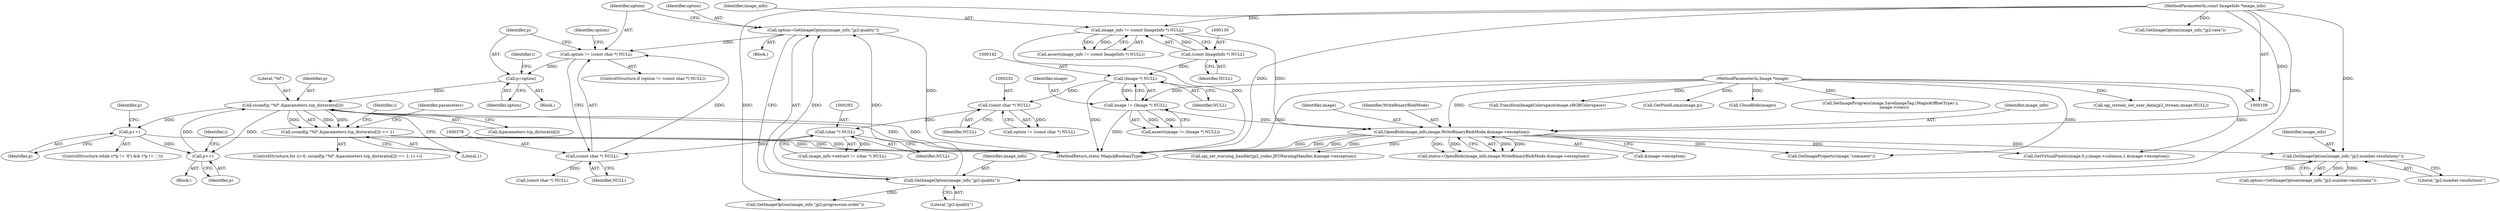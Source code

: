 digraph "0_ImageMagick_3d5ac8c20846871f1eb3068b65f93da7cd33bfd0_0@API" {
"1000390" [label="(Call,sscanf(p,\"%f\",&parameters.tcp_distoratio[i]))"];
"1000382" [label="(Call,p=option)"];
"1000375" [label="(Call,option != (const char *) NULL)"];
"1000369" [label="(Call,option=GetImageOption(image_info,\"jp2:quality\"))"];
"1000371" [label="(Call,GetImageOption(image_info,\"jp2:quality\"))"];
"1000225" [label="(Call,GetImageOption(image_info,\"jp2:number-resolutions\"))"];
"1000167" [label="(Call,OpenBlob(image_info,image,WriteBinaryBlobMode,&image->exception))"];
"1000127" [label="(Call,image_info != (const ImageInfo *) NULL)"];
"1000110" [label="(MethodParameterIn,const ImageInfo *image_info)"];
"1000129" [label="(Call,(const ImageInfo *) NULL)"];
"1000139" [label="(Call,image != (Image *) NULL)"];
"1000111" [label="(MethodParameterIn,Image *image)"];
"1000141" [label="(Call,(Image *) NULL)"];
"1000377" [label="(Call,(const char *) NULL)"];
"1000291" [label="(Call,(char *) NULL)"];
"1000231" [label="(Call,(const char *) NULL)"];
"1000426" [label="(Call,p++)"];
"1000390" [label="(Call,sscanf(p,\"%f\",&parameters.tcp_distoratio[i]))"];
"1000418" [label="(Call,p++)"];
"1000389" [label="(Call,sscanf(p,\"%f\",&parameters.tcp_distoratio[i]) == 1)"];
"1000392" [label="(Literal,\"%f\")"];
"1000369" [label="(Call,option=GetImageOption(image_info,\"jp2:quality\"))"];
"1000441" [label="(Identifier,option)"];
"1000169" [label="(Identifier,image)"];
"1000448" [label="(Call,(const char *) NULL)"];
"1000390" [label="(Call,sscanf(p,\"%f\",&parameters.tcp_distoratio[i]))"];
"1000957" [label="(Call,GetVirtualPixels(image,0,y,image->columns,1,&image->exception))"];
"1000143" [label="(Identifier,NULL)"];
"1000509" [label="(Call,GetImageOption(image_info,\"jp2:rate\"))"];
"1000380" [label="(Block,)"];
"1000167" [label="(Call,OpenBlob(image_info,image,WriteBinaryBlobMode,&image->exception))"];
"1000227" [label="(Literal,\"jp2:number-resolutions\")"];
"1000226" [label="(Identifier,image_info)"];
"1001237" [label="(Call,opj_stream_set_user_data(jp2_stream,image,NULL))"];
"1000393" [label="(Call,&parameters.tcp_distoratio[i])"];
"1000385" [label="(ControlStructure,for (i=0; sscanf(p,\"%f\",&parameters.tcp_distoratio[i]) == 1; i++))"];
"1000408" [label="(ControlStructure,while ((*p != '\0') && (*p != ',')))"];
"1000165" [label="(Call,status=OpenBlob(image_info,image,WriteBinaryBlobMode,&image->exception))"];
"1000374" [label="(ControlStructure,if (option != (const char *) NULL))"];
"1000442" [label="(Call,GetImageOption(image_info,\"jp2:progression-order\"))"];
"1000657" [label="(Call,TransformImageColorspace(image,sRGBColorspace))"];
"1000229" [label="(Call,option != (const char *) NULL)"];
"1000405" [label="(Identifier,i)"];
"1000418" [label="(Call,p++)"];
"1000391" [label="(Identifier,p)"];
"1000233" [label="(Identifier,NULL)"];
"1000127" [label="(Call,image_info != (const ImageInfo *) NULL)"];
"1000111" [label="(MethodParameterIn,Image *image)"];
"1000399" [label="(Literal,1)"];
"1000225" [label="(Call,GetImageOption(image_info,\"jp2:number-resolutions\"))"];
"1000376" [label="(Identifier,option)"];
"1001297" [label="(MethodReturn,static MagickBooleanType)"];
"1000131" [label="(Identifier,NULL)"];
"1000287" [label="(Call,image_info->extract != (char *) NULL)"];
"1001079" [label="(Call,GetPixelLuma(image,p))"];
"1000231" [label="(Call,(const char *) NULL)"];
"1000112" [label="(Block,)"];
"1000430" [label="(Identifier,parameters)"];
"1000110" [label="(MethodParameterIn,const ImageInfo *image_info)"];
"1000375" [label="(Call,option != (const char *) NULL)"];
"1000426" [label="(Call,p++)"];
"1000371" [label="(Call,GetImageOption(image_info,\"jp2:quality\"))"];
"1000382" [label="(Call,p=option)"];
"1000291" [label="(Call,(char *) NULL)"];
"1000293" [label="(Identifier,NULL)"];
"1000170" [label="(Identifier,WriteBinaryBlobMode)"];
"1000377" [label="(Call,(const char *) NULL)"];
"1001293" [label="(Call,CloseBlob(image))"];
"1000372" [label="(Identifier,image_info)"];
"1000140" [label="(Identifier,image)"];
"1000389" [label="(Call,sscanf(p,\"%f\",&parameters.tcp_distoratio[i]) == 1)"];
"1000379" [label="(Identifier,NULL)"];
"1000427" [label="(Identifier,p)"];
"1000141" [label="(Call,(Image *) NULL)"];
"1000603" [label="(Call,GetImageProperty(image,\"comment\"))"];
"1000419" [label="(Identifier,p)"];
"1001157" [label="(Call,SetImageProgress(image,SaveImageTag,(MagickOffsetType) y,\n      image->rows))"];
"1000373" [label="(Literal,\"jp2:quality\")"];
"1000139" [label="(Call,image != (Image *) NULL)"];
"1000412" [label="(Identifier,p)"];
"1000171" [label="(Call,&image->exception)"];
"1000168" [label="(Identifier,image_info)"];
"1000370" [label="(Identifier,option)"];
"1000223" [label="(Call,option=GetImageOption(image_info,\"jp2:number-resolutions\"))"];
"1000129" [label="(Call,(const ImageInfo *) NULL)"];
"1000126" [label="(Call,assert(image_info != (const ImageInfo *) NULL))"];
"1000402" [label="(Block,)"];
"1000138" [label="(Call,assert(image != (Image *) NULL))"];
"1000384" [label="(Identifier,option)"];
"1000383" [label="(Identifier,p)"];
"1001201" [label="(Call,opj_set_warning_handler(jp2_codec,JP2WarningHandler,&image->exception))"];
"1000128" [label="(Identifier,image_info)"];
"1000401" [label="(Identifier,i)"];
"1000387" [label="(Identifier,i)"];
"1000390" -> "1000389"  [label="AST: "];
"1000390" -> "1000393"  [label="CFG: "];
"1000391" -> "1000390"  [label="AST: "];
"1000392" -> "1000390"  [label="AST: "];
"1000393" -> "1000390"  [label="AST: "];
"1000399" -> "1000390"  [label="CFG: "];
"1000390" -> "1001297"  [label="DDG: "];
"1000390" -> "1001297"  [label="DDG: "];
"1000390" -> "1000389"  [label="DDG: "];
"1000390" -> "1000389"  [label="DDG: "];
"1000390" -> "1000389"  [label="DDG: "];
"1000382" -> "1000390"  [label="DDG: "];
"1000426" -> "1000390"  [label="DDG: "];
"1000390" -> "1000418"  [label="DDG: "];
"1000390" -> "1000426"  [label="DDG: "];
"1000382" -> "1000380"  [label="AST: "];
"1000382" -> "1000384"  [label="CFG: "];
"1000383" -> "1000382"  [label="AST: "];
"1000384" -> "1000382"  [label="AST: "];
"1000387" -> "1000382"  [label="CFG: "];
"1000375" -> "1000382"  [label="DDG: "];
"1000375" -> "1000374"  [label="AST: "];
"1000375" -> "1000377"  [label="CFG: "];
"1000376" -> "1000375"  [label="AST: "];
"1000377" -> "1000375"  [label="AST: "];
"1000383" -> "1000375"  [label="CFG: "];
"1000441" -> "1000375"  [label="CFG: "];
"1000369" -> "1000375"  [label="DDG: "];
"1000377" -> "1000375"  [label="DDG: "];
"1000369" -> "1000112"  [label="AST: "];
"1000369" -> "1000371"  [label="CFG: "];
"1000370" -> "1000369"  [label="AST: "];
"1000371" -> "1000369"  [label="AST: "];
"1000376" -> "1000369"  [label="CFG: "];
"1000369" -> "1001297"  [label="DDG: "];
"1000371" -> "1000369"  [label="DDG: "];
"1000371" -> "1000369"  [label="DDG: "];
"1000371" -> "1000373"  [label="CFG: "];
"1000372" -> "1000371"  [label="AST: "];
"1000373" -> "1000371"  [label="AST: "];
"1000225" -> "1000371"  [label="DDG: "];
"1000110" -> "1000371"  [label="DDG: "];
"1000371" -> "1000442"  [label="DDG: "];
"1000225" -> "1000223"  [label="AST: "];
"1000225" -> "1000227"  [label="CFG: "];
"1000226" -> "1000225"  [label="AST: "];
"1000227" -> "1000225"  [label="AST: "];
"1000223" -> "1000225"  [label="CFG: "];
"1000225" -> "1000223"  [label="DDG: "];
"1000225" -> "1000223"  [label="DDG: "];
"1000167" -> "1000225"  [label="DDG: "];
"1000110" -> "1000225"  [label="DDG: "];
"1000167" -> "1000165"  [label="AST: "];
"1000167" -> "1000171"  [label="CFG: "];
"1000168" -> "1000167"  [label="AST: "];
"1000169" -> "1000167"  [label="AST: "];
"1000170" -> "1000167"  [label="AST: "];
"1000171" -> "1000167"  [label="AST: "];
"1000165" -> "1000167"  [label="CFG: "];
"1000167" -> "1001297"  [label="DDG: "];
"1000167" -> "1001297"  [label="DDG: "];
"1000167" -> "1001297"  [label="DDG: "];
"1000167" -> "1001297"  [label="DDG: "];
"1000167" -> "1000165"  [label="DDG: "];
"1000167" -> "1000165"  [label="DDG: "];
"1000167" -> "1000165"  [label="DDG: "];
"1000167" -> "1000165"  [label="DDG: "];
"1000127" -> "1000167"  [label="DDG: "];
"1000110" -> "1000167"  [label="DDG: "];
"1000139" -> "1000167"  [label="DDG: "];
"1000111" -> "1000167"  [label="DDG: "];
"1000167" -> "1000603"  [label="DDG: "];
"1000167" -> "1000957"  [label="DDG: "];
"1000167" -> "1001201"  [label="DDG: "];
"1000127" -> "1000126"  [label="AST: "];
"1000127" -> "1000129"  [label="CFG: "];
"1000128" -> "1000127"  [label="AST: "];
"1000129" -> "1000127"  [label="AST: "];
"1000126" -> "1000127"  [label="CFG: "];
"1000127" -> "1001297"  [label="DDG: "];
"1000127" -> "1000126"  [label="DDG: "];
"1000127" -> "1000126"  [label="DDG: "];
"1000110" -> "1000127"  [label="DDG: "];
"1000129" -> "1000127"  [label="DDG: "];
"1000110" -> "1000109"  [label="AST: "];
"1000110" -> "1001297"  [label="DDG: "];
"1000110" -> "1000442"  [label="DDG: "];
"1000110" -> "1000509"  [label="DDG: "];
"1000129" -> "1000131"  [label="CFG: "];
"1000130" -> "1000129"  [label="AST: "];
"1000131" -> "1000129"  [label="AST: "];
"1000129" -> "1000141"  [label="DDG: "];
"1000139" -> "1000138"  [label="AST: "];
"1000139" -> "1000141"  [label="CFG: "];
"1000140" -> "1000139"  [label="AST: "];
"1000141" -> "1000139"  [label="AST: "];
"1000138" -> "1000139"  [label="CFG: "];
"1000139" -> "1001297"  [label="DDG: "];
"1000139" -> "1000138"  [label="DDG: "];
"1000139" -> "1000138"  [label="DDG: "];
"1000111" -> "1000139"  [label="DDG: "];
"1000141" -> "1000139"  [label="DDG: "];
"1000111" -> "1000109"  [label="AST: "];
"1000111" -> "1001297"  [label="DDG: "];
"1000111" -> "1000603"  [label="DDG: "];
"1000111" -> "1000657"  [label="DDG: "];
"1000111" -> "1000957"  [label="DDG: "];
"1000111" -> "1001079"  [label="DDG: "];
"1000111" -> "1001157"  [label="DDG: "];
"1000111" -> "1001237"  [label="DDG: "];
"1000111" -> "1001293"  [label="DDG: "];
"1000141" -> "1000143"  [label="CFG: "];
"1000142" -> "1000141"  [label="AST: "];
"1000143" -> "1000141"  [label="AST: "];
"1000141" -> "1001297"  [label="DDG: "];
"1000141" -> "1000231"  [label="DDG: "];
"1000377" -> "1000379"  [label="CFG: "];
"1000378" -> "1000377"  [label="AST: "];
"1000379" -> "1000377"  [label="AST: "];
"1000291" -> "1000377"  [label="DDG: "];
"1000377" -> "1000448"  [label="DDG: "];
"1000291" -> "1000287"  [label="AST: "];
"1000291" -> "1000293"  [label="CFG: "];
"1000292" -> "1000291"  [label="AST: "];
"1000293" -> "1000291"  [label="AST: "];
"1000287" -> "1000291"  [label="CFG: "];
"1000291" -> "1000287"  [label="DDG: "];
"1000231" -> "1000291"  [label="DDG: "];
"1000231" -> "1000229"  [label="AST: "];
"1000231" -> "1000233"  [label="CFG: "];
"1000232" -> "1000231"  [label="AST: "];
"1000233" -> "1000231"  [label="AST: "];
"1000229" -> "1000231"  [label="CFG: "];
"1000231" -> "1000229"  [label="DDG: "];
"1000426" -> "1000402"  [label="AST: "];
"1000426" -> "1000427"  [label="CFG: "];
"1000427" -> "1000426"  [label="AST: "];
"1000401" -> "1000426"  [label="CFG: "];
"1000418" -> "1000426"  [label="DDG: "];
"1000418" -> "1000408"  [label="AST: "];
"1000418" -> "1000419"  [label="CFG: "];
"1000419" -> "1000418"  [label="AST: "];
"1000412" -> "1000418"  [label="CFG: "];
"1000418" -> "1001297"  [label="DDG: "];
"1000389" -> "1000385"  [label="AST: "];
"1000389" -> "1000399"  [label="CFG: "];
"1000399" -> "1000389"  [label="AST: "];
"1000405" -> "1000389"  [label="CFG: "];
"1000430" -> "1000389"  [label="CFG: "];
"1000389" -> "1001297"  [label="DDG: "];
"1000389" -> "1001297"  [label="DDG: "];
}
